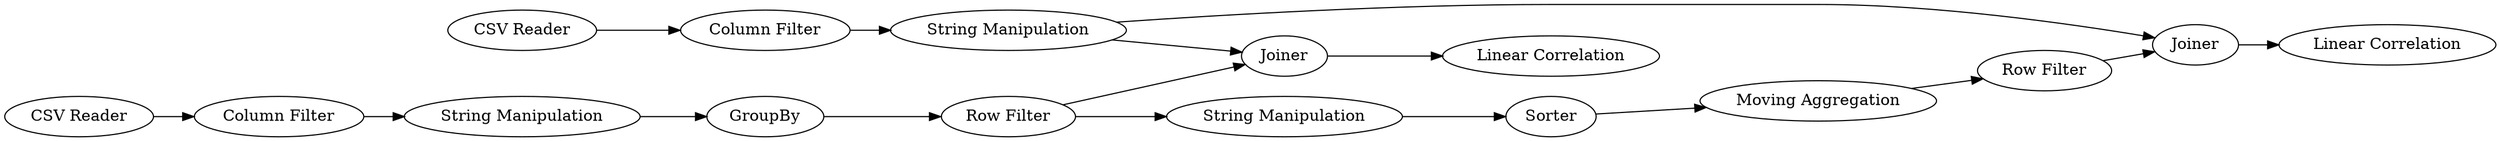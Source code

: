 digraph {
	23 -> 21
	10 -> 13
	17 -> 21
	18 -> 24
	16 -> 9
	25 -> 16
	13 -> 14
	20 -> 25
	23 -> 18
	17 -> 16
	11 -> 12
	21 -> 22
	12 -> 17
	14 -> 15
	15 -> 23
	24 -> 20
	16 [label=Joiner]
	24 [label=Sorter]
	13 [label="Column Filter"]
	20 [label="Moving Aggregation"]
	22 [label="Linear Correlation"]
	9 [label="Linear Correlation"]
	11 [label="CSV Reader"]
	23 [label="Row Filter"]
	21 [label=Joiner]
	18 [label="String Manipulation"]
	10 [label="CSV Reader"]
	15 [label=GroupBy]
	25 [label="Row Filter"]
	14 [label="String Manipulation"]
	17 [label="String Manipulation"]
	12 [label="Column Filter"]
	rankdir=LR
}
